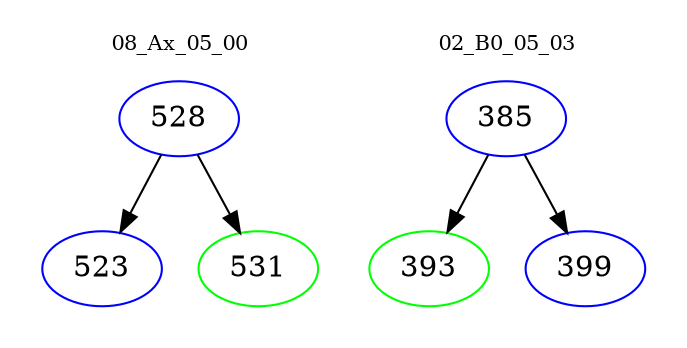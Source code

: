 digraph{
subgraph cluster_0 {
color = white
label = "08_Ax_05_00";
fontsize=10;
T0_528 [label="528", color="blue"]
T0_528 -> T0_523 [color="black"]
T0_523 [label="523", color="blue"]
T0_528 -> T0_531 [color="black"]
T0_531 [label="531", color="green"]
}
subgraph cluster_1 {
color = white
label = "02_B0_05_03";
fontsize=10;
T1_385 [label="385", color="blue"]
T1_385 -> T1_393 [color="black"]
T1_393 [label="393", color="green"]
T1_385 -> T1_399 [color="black"]
T1_399 [label="399", color="blue"]
}
}
